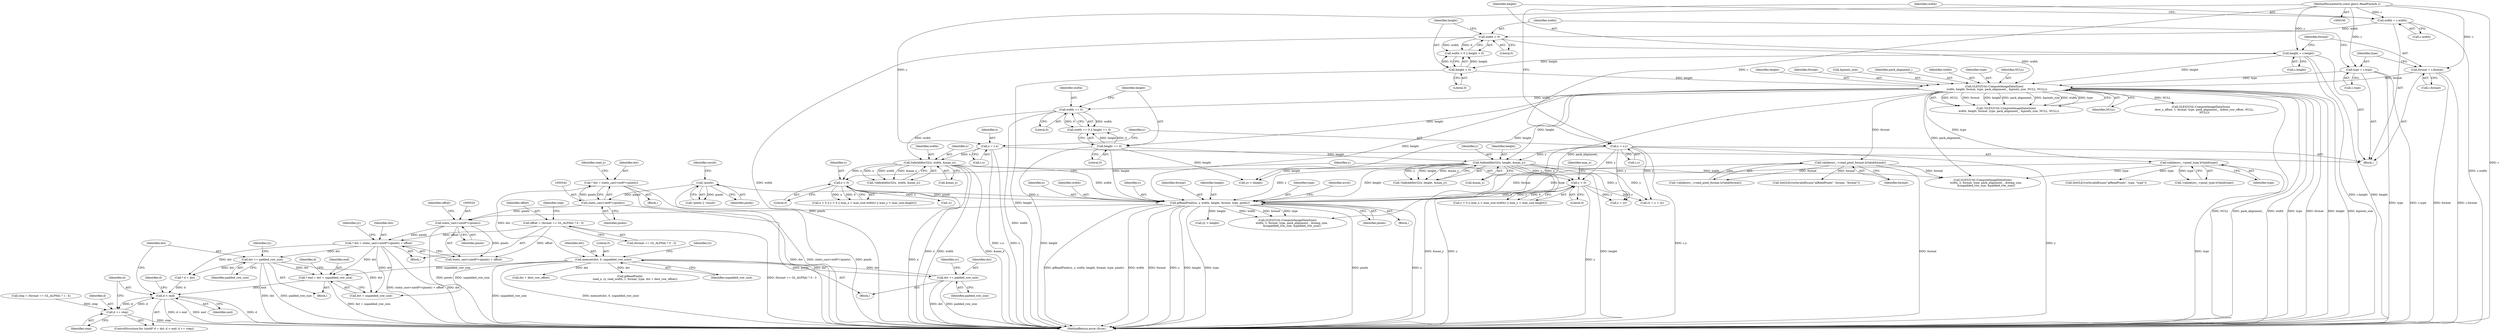 digraph "0_Chrome_3aad1a37affb1ab70d1897f2b03eb8c077264984_0@integer" {
"1000535" [label="(Call,* end = dst + unpadded_row_size)"];
"1000556" [label="(Call,dst += padded_row_size)"];
"1000516" [label="(Call,* dst = static_cast<uint8*>(pixels) + offset)"];
"1000519" [label="(Call,static_cast<uint8*>(pixels))"];
"1000341" [label="(Call,static_cast<int8*>(pixels))"];
"1000194" [label="(Call,!pixels)"];
"1000413" [label="(Call,glReadPixels(x, y, width, height, format, type, pixels))"];
"1000272" [label="(Call,x < 0)"];
"1000243" [label="(Call,SafeAddInt32(x, width, &max_x))"];
"1000105" [label="(Call,x = c.x)"];
"1000102" [label="(MethodParameterIn,const gles2::ReadPixels& c)"];
"1000225" [label="(Call,width == 0)"];
"1000159" [label="(Call,GLES2Util::ComputeImageDataSizes(\n      width, height, format, type, pack_alignment_, &pixels_size, NULL, NULL))"];
"1000142" [label="(Call,width < 0)"];
"1000117" [label="(Call,width = c.width)"];
"1000145" [label="(Call,height < 0)"];
"1000123" [label="(Call,height = c.height)"];
"1000129" [label="(Call,format = c.format)"];
"1000135" [label="(Call,type = c.type)"];
"1000111" [label="(Call,y = c.y)"];
"1000276" [label="(Call,y < 0)"];
"1000249" [label="(Call,SafeAddInt32(y, height, &max_y))"];
"1000228" [label="(Call,height == 0)"];
"1000203" [label="(Call,validators_->read_pixel_format.IsValid(format))"];
"1000214" [label="(Call,validators_->pixel_type.IsValid(type))"];
"1000498" [label="(Call,offset = (format == GL_ALPHA) ? 0 : 3)"];
"1000381" [label="(Call,memset(dst, 0, unpadded_row_size))"];
"1000408" [label="(Call,dst += padded_row_size)"];
"1000339" [label="(Call,* dst = static_cast<int8*>(pixels))"];
"1000545" [label="(Call,d < end)"];
"1000548" [label="(Call,d += step)"];
"1000249" [label="(Call,SafeAddInt32(y, height, &max_y))"];
"1000519" [label="(Call,static_cast<uint8*>(pixels))"];
"1000382" [label="(Identifier,dst)"];
"1000274" [label="(Literal,0)"];
"1000117" [label="(Call,width = c.width)"];
"1000243" [label="(Call,SafeAddInt32(x, width, &max_x))"];
"1000340" [label="(Identifier,dst)"];
"1000197" [label="(Identifier,result)"];
"1000547" [label="(Identifier,end)"];
"1000533" [label="(Block,)"];
"1000286" [label="(Block,)"];
"1000526" [label="(Identifier,yy)"];
"1000230" [label="(Literal,0)"];
"1000500" [label="(Call,(format == GL_ALPHA) ? 0 : 3)"];
"1000528" [label="(Call,yy < height)"];
"1000376" [label="(Call,ry = y + yy)"];
"1000137" [label="(Call,c.type)"];
"1000131" [label="(Call,c.format)"];
"1000383" [label="(Literal,0)"];
"1000161" [label="(Identifier,height)"];
"1000532" [label="(Identifier,yy)"];
"1000158" [label="(Call,!GLES2Util::ComputeImageDataSizes(\n      width, height, format, type, pack_alignment_, &pixels_size, NULL, NULL))"];
"1000415" [label="(Identifier,y)"];
"1000271" [label="(Call,x < 0 || y < 0 || max_x > max_size.width() || max_y > max_size.height())"];
"1000103" [label="(Block,)"];
"1000162" [label="(Identifier,format)"];
"1000517" [label="(Identifier,dst)"];
"1000226" [label="(Identifier,width)"];
"1000542" [label="(Call,* d = dst)"];
"1000206" [label="(Call,SetGLErrorInvalidEnum(\"glReadPixels\", format, \"format\"))"];
"1000418" [label="(Identifier,format)"];
"1000277" [label="(Identifier,y)"];
"1000125" [label="(Call,c.height)"];
"1000102" [label="(MethodParameterIn,const gles2::ReadPixels& c)"];
"1000204" [label="(Identifier,format)"];
"1000405" [label="(Call,dst + dest_row_offset)"];
"1000136" [label="(Identifier,type)"];
"1000498" [label="(Call,offset = (format == GL_ALPHA) ? 0 : 3)"];
"1000144" [label="(Literal,0)"];
"1000275" [label="(Call,y < 0 || max_x > max_size.width() || max_y > max_size.height())"];
"1000413" [label="(Call,glReadPixels(x, y, width, height, format, type, pixels))"];
"1000118" [label="(Identifier,width)"];
"1000346" [label="(Identifier,read_x)"];
"1000536" [label="(Identifier,end)"];
"1000147" [label="(Literal,0)"];
"1000112" [label="(Identifier,y)"];
"1000227" [label="(Literal,0)"];
"1000159" [label="(Call,GLES2Util::ComputeImageDataSizes(\n      width, height, format, type, pack_alignment_, &pixels_size, NULL, NULL))"];
"1000550" [label="(Identifier,step)"];
"1000546" [label="(Identifier,d)"];
"1000246" [label="(Call,&max_x)"];
"1000165" [label="(Call,&pixels_size)"];
"1000224" [label="(Call,width == 0 || height == 0)"];
"1000217" [label="(Call,SetGLErrorInvalidEnum(\"glReadPixels\", type, \"type\"))"];
"1000499" [label="(Identifier,offset)"];
"1000535" [label="(Call,* end = dst + unpadded_row_size)"];
"1000164" [label="(Identifier,pack_alignment_)"];
"1000160" [label="(Identifier,width)"];
"1000143" [label="(Identifier,width)"];
"1000521" [label="(Identifier,pixels)"];
"1000373" [label="(Identifier,yy)"];
"1000105" [label="(Call,x = c.x)"];
"1000292" [label="(Call,GLES2Util::ComputeImageDataSizes(\n        width, 2, format, type, pack_alignment_, &temp_size,\n        &unpadded_row_size, &padded_row_size))"];
"1000417" [label="(Identifier,height)"];
"1000130" [label="(Identifier,format)"];
"1000142" [label="(Call,width < 0)"];
"1000507" [label="(Call,step = (format == GL_ALPHA) ? 1 : 4)"];
"1000244" [label="(Identifier,x)"];
"1000106" [label="(Identifier,x)"];
"1000315" [label="(Call,-x)"];
"1000537" [label="(Call,dst + unpadded_row_size)"];
"1000564" [label="(MethodReturn,error::Error)"];
"1000113" [label="(Call,c.y)"];
"1000141" [label="(Call,width < 0 || height < 0)"];
"1000193" [label="(Call,!pixels || !result)"];
"1000276" [label="(Call,y < 0)"];
"1000129" [label="(Call,format = c.format)"];
"1000516" [label="(Call,* dst = static_cast<uint8*>(pixels) + offset)"];
"1000408" [label="(Call,dst += padded_row_size)"];
"1000548" [label="(Call,d += step)"];
"1000419" [label="(Identifier,type)"];
"1000272" [label="(Call,x < 0)"];
"1000195" [label="(Identifier,pixels)"];
"1000107" [label="(Call,c.x)"];
"1000214" [label="(Call,validators_->pixel_type.IsValid(type))"];
"1000203" [label="(Call,validators_->read_pixel_format.IsValid(format))"];
"1000252" [label="(Call,&max_y)"];
"1000423" [label="(Identifier,error)"];
"1000202" [label="(Call,!validators_->read_pixel_format.IsValid(format))"];
"1000248" [label="(Call,!SafeAddInt32(y, height, &max_y))"];
"1000460" [label="(Call,GLES2Util::ComputeImageDataSizes(\n          width, 2, format, type, pack_alignment_, &temp_size,\n          &unpadded_row_size, &padded_row_size))"];
"1000549" [label="(Identifier,d)"];
"1000146" [label="(Identifier,height)"];
"1000420" [label="(Identifier,pixels)"];
"1000556" [label="(Call,dst += padded_row_size)"];
"1000496" [label="(Block,)"];
"1000343" [label="(Identifier,pixels)"];
"1000558" [label="(Identifier,padded_row_size)"];
"1000111" [label="(Call,y = c.y)"];
"1000410" [label="(Identifier,padded_row_size)"];
"1000145" [label="(Call,height < 0)"];
"1000163" [label="(Identifier,type)"];
"1000242" [label="(Call,!SafeAddInt32(x, width, &max_x))"];
"1000278" [label="(Literal,0)"];
"1000557" [label="(Identifier,dst)"];
"1000545" [label="(Call,d < end)"];
"1000167" [label="(Identifier,NULL)"];
"1000251" [label="(Identifier,height)"];
"1000554" [label="(Identifier,d)"];
"1000194" [label="(Call,!pixels)"];
"1000225" [label="(Call,width == 0)"];
"1000369" [label="(Call,yy < height)"];
"1000119" [label="(Call,c.width)"];
"1000124" [label="(Identifier,height)"];
"1000213" [label="(Call,!validators_->pixel_type.IsValid(type))"];
"1000135" [label="(Call,type = c.type)"];
"1000123" [label="(Call,height = c.height)"];
"1000522" [label="(Identifier,offset)"];
"1000168" [label="(Identifier,NULL)"];
"1000388" [label="(Identifier,ry)"];
"1000398" [label="(Call,glReadPixels(\n            read_x, ry, read_width, 1, format, type, dst + dest_row_offset))"];
"1000281" [label="(Identifier,max_x)"];
"1000540" [label="(ControlStructure,for (uint8* d = dst; d < end; d += step))"];
"1000339" [label="(Call,* dst = static_cast<int8*>(pixels))"];
"1000228" [label="(Call,height == 0)"];
"1000273" [label="(Identifier,x)"];
"1000378" [label="(Call,y + yy)"];
"1000414" [label="(Identifier,x)"];
"1000543" [label="(Identifier,d)"];
"1000381" [label="(Call,memset(dst, 0, unpadded_row_size))"];
"1000341" [label="(Call,static_cast<int8*>(pixels))"];
"1000245" [label="(Identifier,width)"];
"1000321" [label="(Call,GLES2Util::ComputeImageDataSizes(\n        dest_x_offset, 1, format, type, pack_alignment_, &dest_row_offset, NULL,\n        NULL))"];
"1000518" [label="(Call,static_cast<uint8*>(pixels) + offset)"];
"1000384" [label="(Identifier,unpadded_row_size)"];
"1000250" [label="(Identifier,y)"];
"1000508" [label="(Identifier,step)"];
"1000416" [label="(Identifier,width)"];
"1000412" [label="(Block,)"];
"1000409" [label="(Identifier,dst)"];
"1000215" [label="(Identifier,type)"];
"1000229" [label="(Identifier,height)"];
"1000374" [label="(Block,)"];
"1000535" -> "1000533"  [label="AST: "];
"1000535" -> "1000537"  [label="CFG: "];
"1000536" -> "1000535"  [label="AST: "];
"1000537" -> "1000535"  [label="AST: "];
"1000543" -> "1000535"  [label="CFG: "];
"1000535" -> "1000564"  [label="DDG: dst + unpadded_row_size"];
"1000556" -> "1000535"  [label="DDG: dst"];
"1000516" -> "1000535"  [label="DDG: dst"];
"1000381" -> "1000535"  [label="DDG: unpadded_row_size"];
"1000535" -> "1000545"  [label="DDG: end"];
"1000556" -> "1000533"  [label="AST: "];
"1000556" -> "1000558"  [label="CFG: "];
"1000557" -> "1000556"  [label="AST: "];
"1000558" -> "1000556"  [label="AST: "];
"1000532" -> "1000556"  [label="CFG: "];
"1000556" -> "1000564"  [label="DDG: dst"];
"1000556" -> "1000564"  [label="DDG: padded_row_size"];
"1000556" -> "1000537"  [label="DDG: dst"];
"1000556" -> "1000542"  [label="DDG: dst"];
"1000516" -> "1000556"  [label="DDG: dst"];
"1000516" -> "1000496"  [label="AST: "];
"1000516" -> "1000518"  [label="CFG: "];
"1000517" -> "1000516"  [label="AST: "];
"1000518" -> "1000516"  [label="AST: "];
"1000526" -> "1000516"  [label="CFG: "];
"1000516" -> "1000564"  [label="DDG: static_cast<uint8*>(pixels) + offset"];
"1000516" -> "1000564"  [label="DDG: dst"];
"1000519" -> "1000516"  [label="DDG: pixels"];
"1000498" -> "1000516"  [label="DDG: offset"];
"1000516" -> "1000537"  [label="DDG: dst"];
"1000516" -> "1000542"  [label="DDG: dst"];
"1000519" -> "1000518"  [label="AST: "];
"1000519" -> "1000521"  [label="CFG: "];
"1000520" -> "1000519"  [label="AST: "];
"1000521" -> "1000519"  [label="AST: "];
"1000522" -> "1000519"  [label="CFG: "];
"1000519" -> "1000564"  [label="DDG: pixels"];
"1000519" -> "1000518"  [label="DDG: pixels"];
"1000341" -> "1000519"  [label="DDG: pixels"];
"1000413" -> "1000519"  [label="DDG: pixels"];
"1000341" -> "1000339"  [label="AST: "];
"1000341" -> "1000343"  [label="CFG: "];
"1000342" -> "1000341"  [label="AST: "];
"1000343" -> "1000341"  [label="AST: "];
"1000339" -> "1000341"  [label="CFG: "];
"1000341" -> "1000564"  [label="DDG: pixels"];
"1000341" -> "1000339"  [label="DDG: pixels"];
"1000194" -> "1000341"  [label="DDG: pixels"];
"1000194" -> "1000193"  [label="AST: "];
"1000194" -> "1000195"  [label="CFG: "];
"1000195" -> "1000194"  [label="AST: "];
"1000197" -> "1000194"  [label="CFG: "];
"1000193" -> "1000194"  [label="CFG: "];
"1000194" -> "1000564"  [label="DDG: pixels"];
"1000194" -> "1000193"  [label="DDG: pixels"];
"1000194" -> "1000413"  [label="DDG: pixels"];
"1000413" -> "1000412"  [label="AST: "];
"1000413" -> "1000420"  [label="CFG: "];
"1000414" -> "1000413"  [label="AST: "];
"1000415" -> "1000413"  [label="AST: "];
"1000416" -> "1000413"  [label="AST: "];
"1000417" -> "1000413"  [label="AST: "];
"1000418" -> "1000413"  [label="AST: "];
"1000419" -> "1000413"  [label="AST: "];
"1000420" -> "1000413"  [label="AST: "];
"1000423" -> "1000413"  [label="CFG: "];
"1000413" -> "1000564"  [label="DDG: pixels"];
"1000413" -> "1000564"  [label="DDG: x"];
"1000413" -> "1000564"  [label="DDG: glReadPixels(x, y, width, height, format, type, pixels)"];
"1000413" -> "1000564"  [label="DDG: width"];
"1000413" -> "1000564"  [label="DDG: format"];
"1000413" -> "1000564"  [label="DDG: y"];
"1000413" -> "1000564"  [label="DDG: height"];
"1000413" -> "1000564"  [label="DDG: type"];
"1000272" -> "1000413"  [label="DDG: x"];
"1000111" -> "1000413"  [label="DDG: y"];
"1000276" -> "1000413"  [label="DDG: y"];
"1000249" -> "1000413"  [label="DDG: y"];
"1000249" -> "1000413"  [label="DDG: height"];
"1000243" -> "1000413"  [label="DDG: width"];
"1000228" -> "1000413"  [label="DDG: height"];
"1000159" -> "1000413"  [label="DDG: height"];
"1000203" -> "1000413"  [label="DDG: format"];
"1000214" -> "1000413"  [label="DDG: type"];
"1000413" -> "1000460"  [label="DDG: width"];
"1000413" -> "1000460"  [label="DDG: format"];
"1000413" -> "1000460"  [label="DDG: type"];
"1000413" -> "1000528"  [label="DDG: height"];
"1000272" -> "1000271"  [label="AST: "];
"1000272" -> "1000274"  [label="CFG: "];
"1000273" -> "1000272"  [label="AST: "];
"1000274" -> "1000272"  [label="AST: "];
"1000277" -> "1000272"  [label="CFG: "];
"1000271" -> "1000272"  [label="CFG: "];
"1000272" -> "1000564"  [label="DDG: x"];
"1000272" -> "1000271"  [label="DDG: x"];
"1000272" -> "1000271"  [label="DDG: 0"];
"1000243" -> "1000272"  [label="DDG: x"];
"1000272" -> "1000315"  [label="DDG: x"];
"1000243" -> "1000242"  [label="AST: "];
"1000243" -> "1000246"  [label="CFG: "];
"1000244" -> "1000243"  [label="AST: "];
"1000245" -> "1000243"  [label="AST: "];
"1000246" -> "1000243"  [label="AST: "];
"1000242" -> "1000243"  [label="CFG: "];
"1000243" -> "1000564"  [label="DDG: x"];
"1000243" -> "1000564"  [label="DDG: width"];
"1000243" -> "1000564"  [label="DDG: &max_x"];
"1000243" -> "1000242"  [label="DDG: x"];
"1000243" -> "1000242"  [label="DDG: width"];
"1000243" -> "1000242"  [label="DDG: &max_x"];
"1000105" -> "1000243"  [label="DDG: x"];
"1000225" -> "1000243"  [label="DDG: width"];
"1000243" -> "1000292"  [label="DDG: width"];
"1000105" -> "1000103"  [label="AST: "];
"1000105" -> "1000107"  [label="CFG: "];
"1000106" -> "1000105"  [label="AST: "];
"1000107" -> "1000105"  [label="AST: "];
"1000112" -> "1000105"  [label="CFG: "];
"1000105" -> "1000564"  [label="DDG: c.x"];
"1000105" -> "1000564"  [label="DDG: x"];
"1000102" -> "1000105"  [label="DDG: c"];
"1000102" -> "1000100"  [label="AST: "];
"1000102" -> "1000564"  [label="DDG: c"];
"1000102" -> "1000111"  [label="DDG: c"];
"1000102" -> "1000117"  [label="DDG: c"];
"1000102" -> "1000123"  [label="DDG: c"];
"1000102" -> "1000129"  [label="DDG: c"];
"1000102" -> "1000135"  [label="DDG: c"];
"1000225" -> "1000224"  [label="AST: "];
"1000225" -> "1000227"  [label="CFG: "];
"1000226" -> "1000225"  [label="AST: "];
"1000227" -> "1000225"  [label="AST: "];
"1000229" -> "1000225"  [label="CFG: "];
"1000224" -> "1000225"  [label="CFG: "];
"1000225" -> "1000564"  [label="DDG: width"];
"1000225" -> "1000224"  [label="DDG: width"];
"1000225" -> "1000224"  [label="DDG: 0"];
"1000159" -> "1000225"  [label="DDG: width"];
"1000159" -> "1000158"  [label="AST: "];
"1000159" -> "1000168"  [label="CFG: "];
"1000160" -> "1000159"  [label="AST: "];
"1000161" -> "1000159"  [label="AST: "];
"1000162" -> "1000159"  [label="AST: "];
"1000163" -> "1000159"  [label="AST: "];
"1000164" -> "1000159"  [label="AST: "];
"1000165" -> "1000159"  [label="AST: "];
"1000167" -> "1000159"  [label="AST: "];
"1000168" -> "1000159"  [label="AST: "];
"1000158" -> "1000159"  [label="CFG: "];
"1000159" -> "1000564"  [label="DDG: NULL"];
"1000159" -> "1000564"  [label="DDG: pack_alignment_"];
"1000159" -> "1000564"  [label="DDG: width"];
"1000159" -> "1000564"  [label="DDG: type"];
"1000159" -> "1000564"  [label="DDG: format"];
"1000159" -> "1000564"  [label="DDG: height"];
"1000159" -> "1000564"  [label="DDG: &pixels_size"];
"1000159" -> "1000158"  [label="DDG: NULL"];
"1000159" -> "1000158"  [label="DDG: format"];
"1000159" -> "1000158"  [label="DDG: height"];
"1000159" -> "1000158"  [label="DDG: pack_alignment_"];
"1000159" -> "1000158"  [label="DDG: &pixels_size"];
"1000159" -> "1000158"  [label="DDG: width"];
"1000159" -> "1000158"  [label="DDG: type"];
"1000142" -> "1000159"  [label="DDG: width"];
"1000145" -> "1000159"  [label="DDG: height"];
"1000123" -> "1000159"  [label="DDG: height"];
"1000129" -> "1000159"  [label="DDG: format"];
"1000135" -> "1000159"  [label="DDG: type"];
"1000159" -> "1000203"  [label="DDG: format"];
"1000159" -> "1000214"  [label="DDG: type"];
"1000159" -> "1000228"  [label="DDG: height"];
"1000159" -> "1000249"  [label="DDG: height"];
"1000159" -> "1000292"  [label="DDG: pack_alignment_"];
"1000159" -> "1000321"  [label="DDG: NULL"];
"1000159" -> "1000369"  [label="DDG: height"];
"1000159" -> "1000460"  [label="DDG: pack_alignment_"];
"1000142" -> "1000141"  [label="AST: "];
"1000142" -> "1000144"  [label="CFG: "];
"1000143" -> "1000142"  [label="AST: "];
"1000144" -> "1000142"  [label="AST: "];
"1000146" -> "1000142"  [label="CFG: "];
"1000141" -> "1000142"  [label="CFG: "];
"1000142" -> "1000564"  [label="DDG: width"];
"1000142" -> "1000141"  [label="DDG: width"];
"1000142" -> "1000141"  [label="DDG: 0"];
"1000117" -> "1000142"  [label="DDG: width"];
"1000117" -> "1000103"  [label="AST: "];
"1000117" -> "1000119"  [label="CFG: "];
"1000118" -> "1000117"  [label="AST: "];
"1000119" -> "1000117"  [label="AST: "];
"1000124" -> "1000117"  [label="CFG: "];
"1000117" -> "1000564"  [label="DDG: c.width"];
"1000145" -> "1000141"  [label="AST: "];
"1000145" -> "1000147"  [label="CFG: "];
"1000146" -> "1000145"  [label="AST: "];
"1000147" -> "1000145"  [label="AST: "];
"1000141" -> "1000145"  [label="CFG: "];
"1000145" -> "1000564"  [label="DDG: height"];
"1000145" -> "1000141"  [label="DDG: height"];
"1000145" -> "1000141"  [label="DDG: 0"];
"1000123" -> "1000145"  [label="DDG: height"];
"1000123" -> "1000103"  [label="AST: "];
"1000123" -> "1000125"  [label="CFG: "];
"1000124" -> "1000123"  [label="AST: "];
"1000125" -> "1000123"  [label="AST: "];
"1000130" -> "1000123"  [label="CFG: "];
"1000123" -> "1000564"  [label="DDG: c.height"];
"1000123" -> "1000564"  [label="DDG: height"];
"1000129" -> "1000103"  [label="AST: "];
"1000129" -> "1000131"  [label="CFG: "];
"1000130" -> "1000129"  [label="AST: "];
"1000131" -> "1000129"  [label="AST: "];
"1000136" -> "1000129"  [label="CFG: "];
"1000129" -> "1000564"  [label="DDG: format"];
"1000129" -> "1000564"  [label="DDG: c.format"];
"1000135" -> "1000103"  [label="AST: "];
"1000135" -> "1000137"  [label="CFG: "];
"1000136" -> "1000135"  [label="AST: "];
"1000137" -> "1000135"  [label="AST: "];
"1000143" -> "1000135"  [label="CFG: "];
"1000135" -> "1000564"  [label="DDG: type"];
"1000135" -> "1000564"  [label="DDG: c.type"];
"1000111" -> "1000103"  [label="AST: "];
"1000111" -> "1000113"  [label="CFG: "];
"1000112" -> "1000111"  [label="AST: "];
"1000113" -> "1000111"  [label="AST: "];
"1000118" -> "1000111"  [label="CFG: "];
"1000111" -> "1000564"  [label="DDG: y"];
"1000111" -> "1000564"  [label="DDG: c.y"];
"1000111" -> "1000249"  [label="DDG: y"];
"1000111" -> "1000276"  [label="DDG: y"];
"1000111" -> "1000376"  [label="DDG: y"];
"1000111" -> "1000378"  [label="DDG: y"];
"1000276" -> "1000275"  [label="AST: "];
"1000276" -> "1000278"  [label="CFG: "];
"1000277" -> "1000276"  [label="AST: "];
"1000278" -> "1000276"  [label="AST: "];
"1000281" -> "1000276"  [label="CFG: "];
"1000275" -> "1000276"  [label="CFG: "];
"1000276" -> "1000564"  [label="DDG: y"];
"1000276" -> "1000275"  [label="DDG: y"];
"1000276" -> "1000275"  [label="DDG: 0"];
"1000249" -> "1000276"  [label="DDG: y"];
"1000276" -> "1000376"  [label="DDG: y"];
"1000276" -> "1000378"  [label="DDG: y"];
"1000249" -> "1000248"  [label="AST: "];
"1000249" -> "1000252"  [label="CFG: "];
"1000250" -> "1000249"  [label="AST: "];
"1000251" -> "1000249"  [label="AST: "];
"1000252" -> "1000249"  [label="AST: "];
"1000248" -> "1000249"  [label="CFG: "];
"1000249" -> "1000564"  [label="DDG: height"];
"1000249" -> "1000564"  [label="DDG: &max_y"];
"1000249" -> "1000564"  [label="DDG: y"];
"1000249" -> "1000248"  [label="DDG: y"];
"1000249" -> "1000248"  [label="DDG: height"];
"1000249" -> "1000248"  [label="DDG: &max_y"];
"1000228" -> "1000249"  [label="DDG: height"];
"1000249" -> "1000369"  [label="DDG: height"];
"1000249" -> "1000376"  [label="DDG: y"];
"1000249" -> "1000378"  [label="DDG: y"];
"1000228" -> "1000224"  [label="AST: "];
"1000228" -> "1000230"  [label="CFG: "];
"1000229" -> "1000228"  [label="AST: "];
"1000230" -> "1000228"  [label="AST: "];
"1000224" -> "1000228"  [label="CFG: "];
"1000228" -> "1000564"  [label="DDG: height"];
"1000228" -> "1000224"  [label="DDG: height"];
"1000228" -> "1000224"  [label="DDG: 0"];
"1000228" -> "1000369"  [label="DDG: height"];
"1000203" -> "1000202"  [label="AST: "];
"1000203" -> "1000204"  [label="CFG: "];
"1000204" -> "1000203"  [label="AST: "];
"1000202" -> "1000203"  [label="CFG: "];
"1000203" -> "1000564"  [label="DDG: format"];
"1000203" -> "1000202"  [label="DDG: format"];
"1000203" -> "1000206"  [label="DDG: format"];
"1000203" -> "1000292"  [label="DDG: format"];
"1000214" -> "1000213"  [label="AST: "];
"1000214" -> "1000215"  [label="CFG: "];
"1000215" -> "1000214"  [label="AST: "];
"1000213" -> "1000214"  [label="CFG: "];
"1000214" -> "1000564"  [label="DDG: type"];
"1000214" -> "1000213"  [label="DDG: type"];
"1000214" -> "1000217"  [label="DDG: type"];
"1000214" -> "1000292"  [label="DDG: type"];
"1000498" -> "1000496"  [label="AST: "];
"1000498" -> "1000500"  [label="CFG: "];
"1000499" -> "1000498"  [label="AST: "];
"1000500" -> "1000498"  [label="AST: "];
"1000508" -> "1000498"  [label="CFG: "];
"1000498" -> "1000564"  [label="DDG: (format == GL_ALPHA) ? 0 : 3"];
"1000498" -> "1000518"  [label="DDG: offset"];
"1000381" -> "1000374"  [label="AST: "];
"1000381" -> "1000384"  [label="CFG: "];
"1000382" -> "1000381"  [label="AST: "];
"1000383" -> "1000381"  [label="AST: "];
"1000384" -> "1000381"  [label="AST: "];
"1000388" -> "1000381"  [label="CFG: "];
"1000381" -> "1000564"  [label="DDG: unpadded_row_size"];
"1000381" -> "1000564"  [label="DDG: memset(dst, 0, unpadded_row_size)"];
"1000408" -> "1000381"  [label="DDG: dst"];
"1000339" -> "1000381"  [label="DDG: dst"];
"1000381" -> "1000398"  [label="DDG: dst"];
"1000381" -> "1000405"  [label="DDG: dst"];
"1000381" -> "1000408"  [label="DDG: dst"];
"1000381" -> "1000537"  [label="DDG: unpadded_row_size"];
"1000408" -> "1000374"  [label="AST: "];
"1000408" -> "1000410"  [label="CFG: "];
"1000409" -> "1000408"  [label="AST: "];
"1000410" -> "1000408"  [label="AST: "];
"1000373" -> "1000408"  [label="CFG: "];
"1000408" -> "1000564"  [label="DDG: dst"];
"1000408" -> "1000564"  [label="DDG: padded_row_size"];
"1000339" -> "1000286"  [label="AST: "];
"1000340" -> "1000339"  [label="AST: "];
"1000346" -> "1000339"  [label="CFG: "];
"1000339" -> "1000564"  [label="DDG: dst"];
"1000339" -> "1000564"  [label="DDG: static_cast<int8*>(pixels)"];
"1000545" -> "1000540"  [label="AST: "];
"1000545" -> "1000547"  [label="CFG: "];
"1000546" -> "1000545"  [label="AST: "];
"1000547" -> "1000545"  [label="AST: "];
"1000554" -> "1000545"  [label="CFG: "];
"1000557" -> "1000545"  [label="CFG: "];
"1000545" -> "1000564"  [label="DDG: d"];
"1000545" -> "1000564"  [label="DDG: d < end"];
"1000545" -> "1000564"  [label="DDG: end"];
"1000542" -> "1000545"  [label="DDG: d"];
"1000548" -> "1000545"  [label="DDG: d"];
"1000545" -> "1000548"  [label="DDG: d"];
"1000548" -> "1000540"  [label="AST: "];
"1000548" -> "1000550"  [label="CFG: "];
"1000549" -> "1000548"  [label="AST: "];
"1000550" -> "1000548"  [label="AST: "];
"1000546" -> "1000548"  [label="CFG: "];
"1000548" -> "1000564"  [label="DDG: step"];
"1000507" -> "1000548"  [label="DDG: step"];
}
